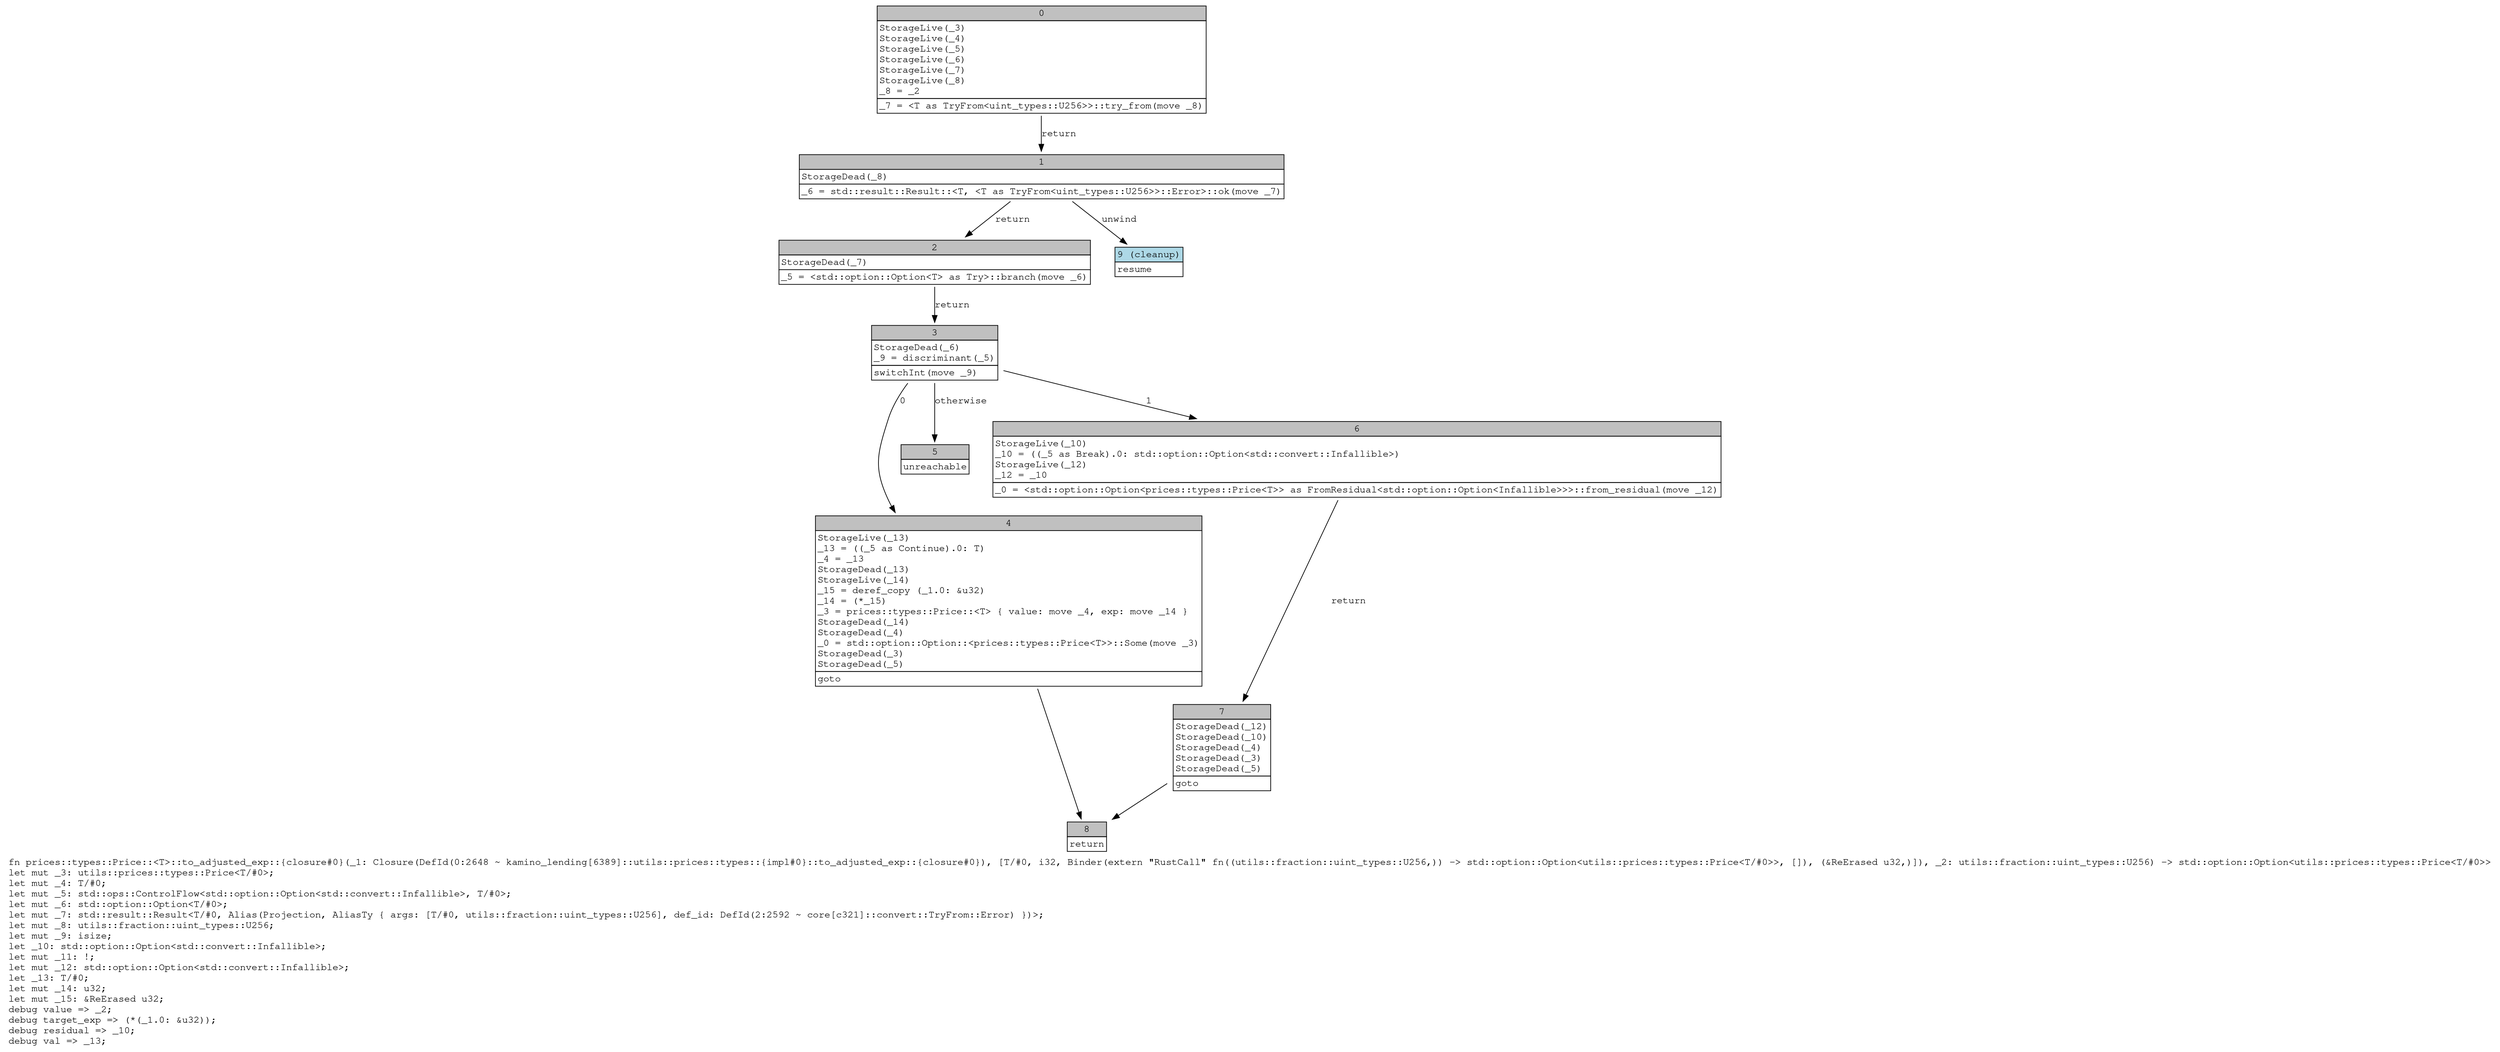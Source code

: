 digraph Mir_0_2648 {
    graph [fontname="Courier, monospace"];
    node [fontname="Courier, monospace"];
    edge [fontname="Courier, monospace"];
    label=<fn prices::types::Price::&lt;T&gt;::to_adjusted_exp::{closure#0}(_1: Closure(DefId(0:2648 ~ kamino_lending[6389]::utils::prices::types::{impl#0}::to_adjusted_exp::{closure#0}), [T/#0, i32, Binder(extern &quot;RustCall&quot; fn((utils::fraction::uint_types::U256,)) -&gt; std::option::Option&lt;utils::prices::types::Price&lt;T/#0&gt;&gt;, []), (&amp;ReErased u32,)]), _2: utils::fraction::uint_types::U256) -&gt; std::option::Option&lt;utils::prices::types::Price&lt;T/#0&gt;&gt;<br align="left"/>let mut _3: utils::prices::types::Price&lt;T/#0&gt;;<br align="left"/>let mut _4: T/#0;<br align="left"/>let mut _5: std::ops::ControlFlow&lt;std::option::Option&lt;std::convert::Infallible&gt;, T/#0&gt;;<br align="left"/>let mut _6: std::option::Option&lt;T/#0&gt;;<br align="left"/>let mut _7: std::result::Result&lt;T/#0, Alias(Projection, AliasTy { args: [T/#0, utils::fraction::uint_types::U256], def_id: DefId(2:2592 ~ core[c321]::convert::TryFrom::Error) })&gt;;<br align="left"/>let mut _8: utils::fraction::uint_types::U256;<br align="left"/>let mut _9: isize;<br align="left"/>let _10: std::option::Option&lt;std::convert::Infallible&gt;;<br align="left"/>let mut _11: !;<br align="left"/>let mut _12: std::option::Option&lt;std::convert::Infallible&gt;;<br align="left"/>let _13: T/#0;<br align="left"/>let mut _14: u32;<br align="left"/>let mut _15: &amp;ReErased u32;<br align="left"/>debug value =&gt; _2;<br align="left"/>debug target_exp =&gt; (*(_1.0: &amp;u32));<br align="left"/>debug residual =&gt; _10;<br align="left"/>debug val =&gt; _13;<br align="left"/>>;
    bb0__0_2648 [shape="none", label=<<table border="0" cellborder="1" cellspacing="0"><tr><td bgcolor="gray" align="center" colspan="1">0</td></tr><tr><td align="left" balign="left">StorageLive(_3)<br/>StorageLive(_4)<br/>StorageLive(_5)<br/>StorageLive(_6)<br/>StorageLive(_7)<br/>StorageLive(_8)<br/>_8 = _2<br/></td></tr><tr><td align="left">_7 = &lt;T as TryFrom&lt;uint_types::U256&gt;&gt;::try_from(move _8)</td></tr></table>>];
    bb1__0_2648 [shape="none", label=<<table border="0" cellborder="1" cellspacing="0"><tr><td bgcolor="gray" align="center" colspan="1">1</td></tr><tr><td align="left" balign="left">StorageDead(_8)<br/></td></tr><tr><td align="left">_6 = std::result::Result::&lt;T, &lt;T as TryFrom&lt;uint_types::U256&gt;&gt;::Error&gt;::ok(move _7)</td></tr></table>>];
    bb2__0_2648 [shape="none", label=<<table border="0" cellborder="1" cellspacing="0"><tr><td bgcolor="gray" align="center" colspan="1">2</td></tr><tr><td align="left" balign="left">StorageDead(_7)<br/></td></tr><tr><td align="left">_5 = &lt;std::option::Option&lt;T&gt; as Try&gt;::branch(move _6)</td></tr></table>>];
    bb3__0_2648 [shape="none", label=<<table border="0" cellborder="1" cellspacing="0"><tr><td bgcolor="gray" align="center" colspan="1">3</td></tr><tr><td align="left" balign="left">StorageDead(_6)<br/>_9 = discriminant(_5)<br/></td></tr><tr><td align="left">switchInt(move _9)</td></tr></table>>];
    bb4__0_2648 [shape="none", label=<<table border="0" cellborder="1" cellspacing="0"><tr><td bgcolor="gray" align="center" colspan="1">4</td></tr><tr><td align="left" balign="left">StorageLive(_13)<br/>_13 = ((_5 as Continue).0: T)<br/>_4 = _13<br/>StorageDead(_13)<br/>StorageLive(_14)<br/>_15 = deref_copy (_1.0: &amp;u32)<br/>_14 = (*_15)<br/>_3 = prices::types::Price::&lt;T&gt; { value: move _4, exp: move _14 }<br/>StorageDead(_14)<br/>StorageDead(_4)<br/>_0 = std::option::Option::&lt;prices::types::Price&lt;T&gt;&gt;::Some(move _3)<br/>StorageDead(_3)<br/>StorageDead(_5)<br/></td></tr><tr><td align="left">goto</td></tr></table>>];
    bb5__0_2648 [shape="none", label=<<table border="0" cellborder="1" cellspacing="0"><tr><td bgcolor="gray" align="center" colspan="1">5</td></tr><tr><td align="left">unreachable</td></tr></table>>];
    bb6__0_2648 [shape="none", label=<<table border="0" cellborder="1" cellspacing="0"><tr><td bgcolor="gray" align="center" colspan="1">6</td></tr><tr><td align="left" balign="left">StorageLive(_10)<br/>_10 = ((_5 as Break).0: std::option::Option&lt;std::convert::Infallible&gt;)<br/>StorageLive(_12)<br/>_12 = _10<br/></td></tr><tr><td align="left">_0 = &lt;std::option::Option&lt;prices::types::Price&lt;T&gt;&gt; as FromResidual&lt;std::option::Option&lt;Infallible&gt;&gt;&gt;::from_residual(move _12)</td></tr></table>>];
    bb7__0_2648 [shape="none", label=<<table border="0" cellborder="1" cellspacing="0"><tr><td bgcolor="gray" align="center" colspan="1">7</td></tr><tr><td align="left" balign="left">StorageDead(_12)<br/>StorageDead(_10)<br/>StorageDead(_4)<br/>StorageDead(_3)<br/>StorageDead(_5)<br/></td></tr><tr><td align="left">goto</td></tr></table>>];
    bb8__0_2648 [shape="none", label=<<table border="0" cellborder="1" cellspacing="0"><tr><td bgcolor="gray" align="center" colspan="1">8</td></tr><tr><td align="left">return</td></tr></table>>];
    bb9__0_2648 [shape="none", label=<<table border="0" cellborder="1" cellspacing="0"><tr><td bgcolor="lightblue" align="center" colspan="1">9 (cleanup)</td></tr><tr><td align="left">resume</td></tr></table>>];
    bb0__0_2648 -> bb1__0_2648 [label="return"];
    bb1__0_2648 -> bb2__0_2648 [label="return"];
    bb1__0_2648 -> bb9__0_2648 [label="unwind"];
    bb2__0_2648 -> bb3__0_2648 [label="return"];
    bb3__0_2648 -> bb4__0_2648 [label="0"];
    bb3__0_2648 -> bb6__0_2648 [label="1"];
    bb3__0_2648 -> bb5__0_2648 [label="otherwise"];
    bb4__0_2648 -> bb8__0_2648 [label=""];
    bb6__0_2648 -> bb7__0_2648 [label="return"];
    bb7__0_2648 -> bb8__0_2648 [label=""];
}
